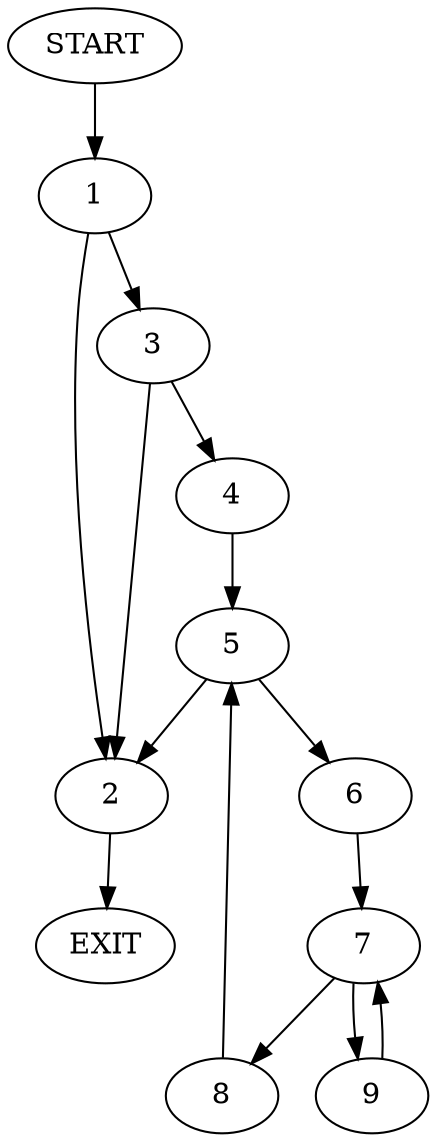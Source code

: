 digraph {
0 [label="START"]
10 [label="EXIT"]
0 -> 1
1 -> 2
1 -> 3
3 -> 2
3 -> 4
2 -> 10
4 -> 5
5 -> 2
5 -> 6
6 -> 7
7 -> 8
7 -> 9
8 -> 5
9 -> 7
}
